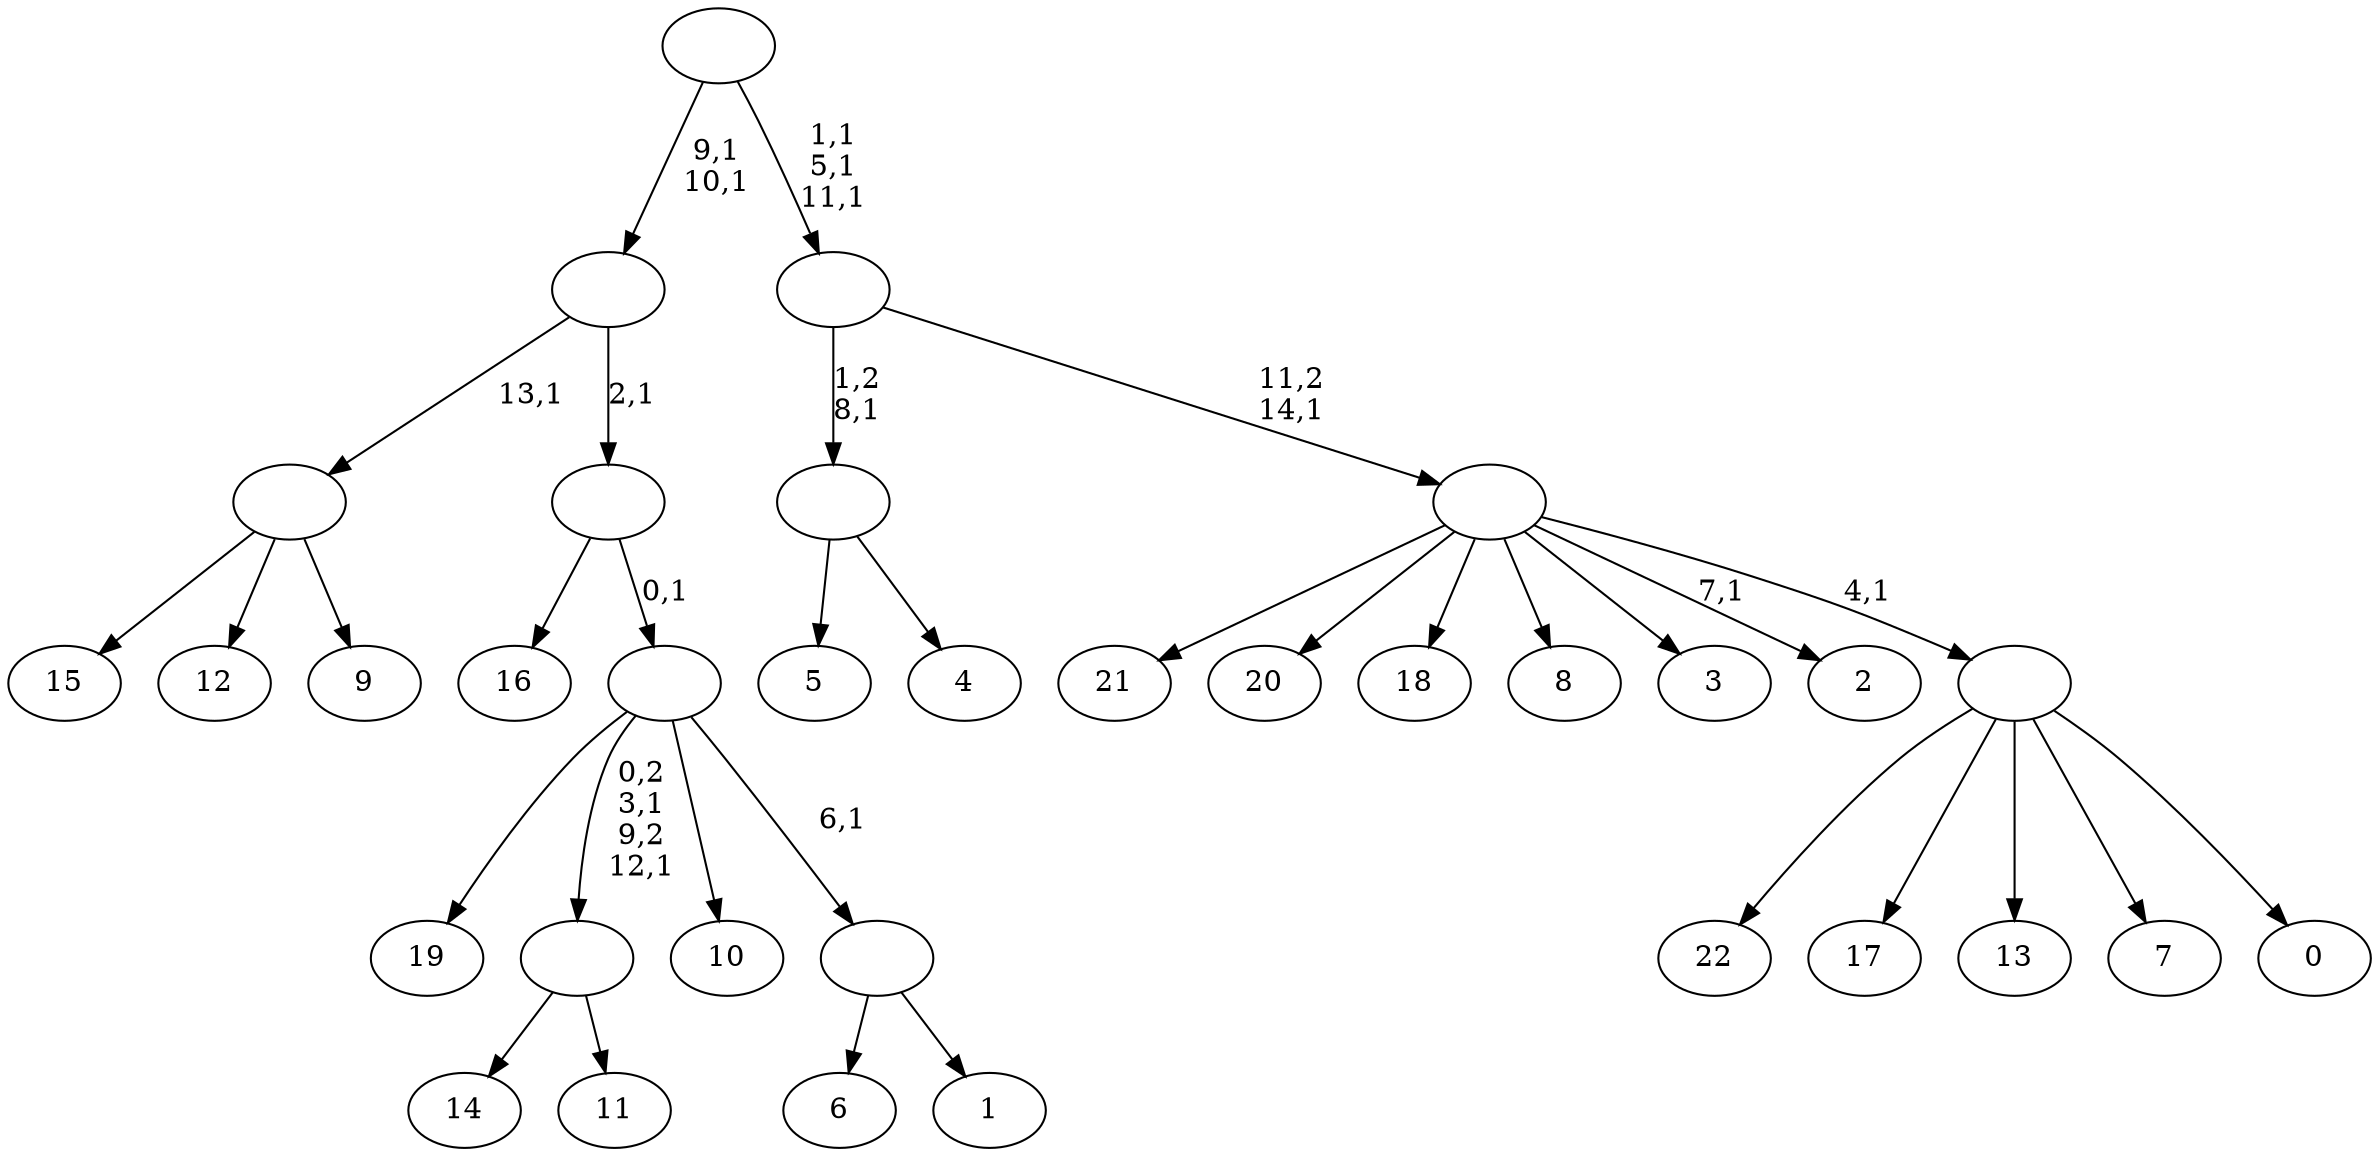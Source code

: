 digraph T {
	38 [label="22"]
	37 [label="21"]
	36 [label="20"]
	35 [label="19"]
	34 [label="18"]
	33 [label="17"]
	32 [label="16"]
	31 [label="15"]
	30 [label="14"]
	29 [label="13"]
	28 [label="12"]
	27 [label="11"]
	26 [label=""]
	24 [label="10"]
	23 [label="9"]
	22 [label=""]
	21 [label="8"]
	20 [label="7"]
	19 [label="6"]
	18 [label="5"]
	17 [label="4"]
	16 [label=""]
	15 [label="3"]
	14 [label="2"]
	12 [label="1"]
	11 [label=""]
	10 [label=""]
	9 [label=""]
	8 [label=""]
	6 [label="0"]
	5 [label=""]
	4 [label=""]
	3 [label=""]
	0 [label=""]
	26 -> 30 [label=""]
	26 -> 27 [label=""]
	22 -> 31 [label=""]
	22 -> 28 [label=""]
	22 -> 23 [label=""]
	16 -> 18 [label=""]
	16 -> 17 [label=""]
	11 -> 19 [label=""]
	11 -> 12 [label=""]
	10 -> 26 [label="0,2\n3,1\n9,2\n12,1"]
	10 -> 35 [label=""]
	10 -> 24 [label=""]
	10 -> 11 [label="6,1"]
	9 -> 32 [label=""]
	9 -> 10 [label="0,1"]
	8 -> 22 [label="13,1"]
	8 -> 9 [label="2,1"]
	5 -> 38 [label=""]
	5 -> 33 [label=""]
	5 -> 29 [label=""]
	5 -> 20 [label=""]
	5 -> 6 [label=""]
	4 -> 14 [label="7,1"]
	4 -> 37 [label=""]
	4 -> 36 [label=""]
	4 -> 34 [label=""]
	4 -> 21 [label=""]
	4 -> 15 [label=""]
	4 -> 5 [label="4,1"]
	3 -> 16 [label="1,2\n8,1"]
	3 -> 4 [label="11,2\n14,1"]
	0 -> 3 [label="1,1\n5,1\n11,1"]
	0 -> 8 [label="9,1\n10,1"]
}
